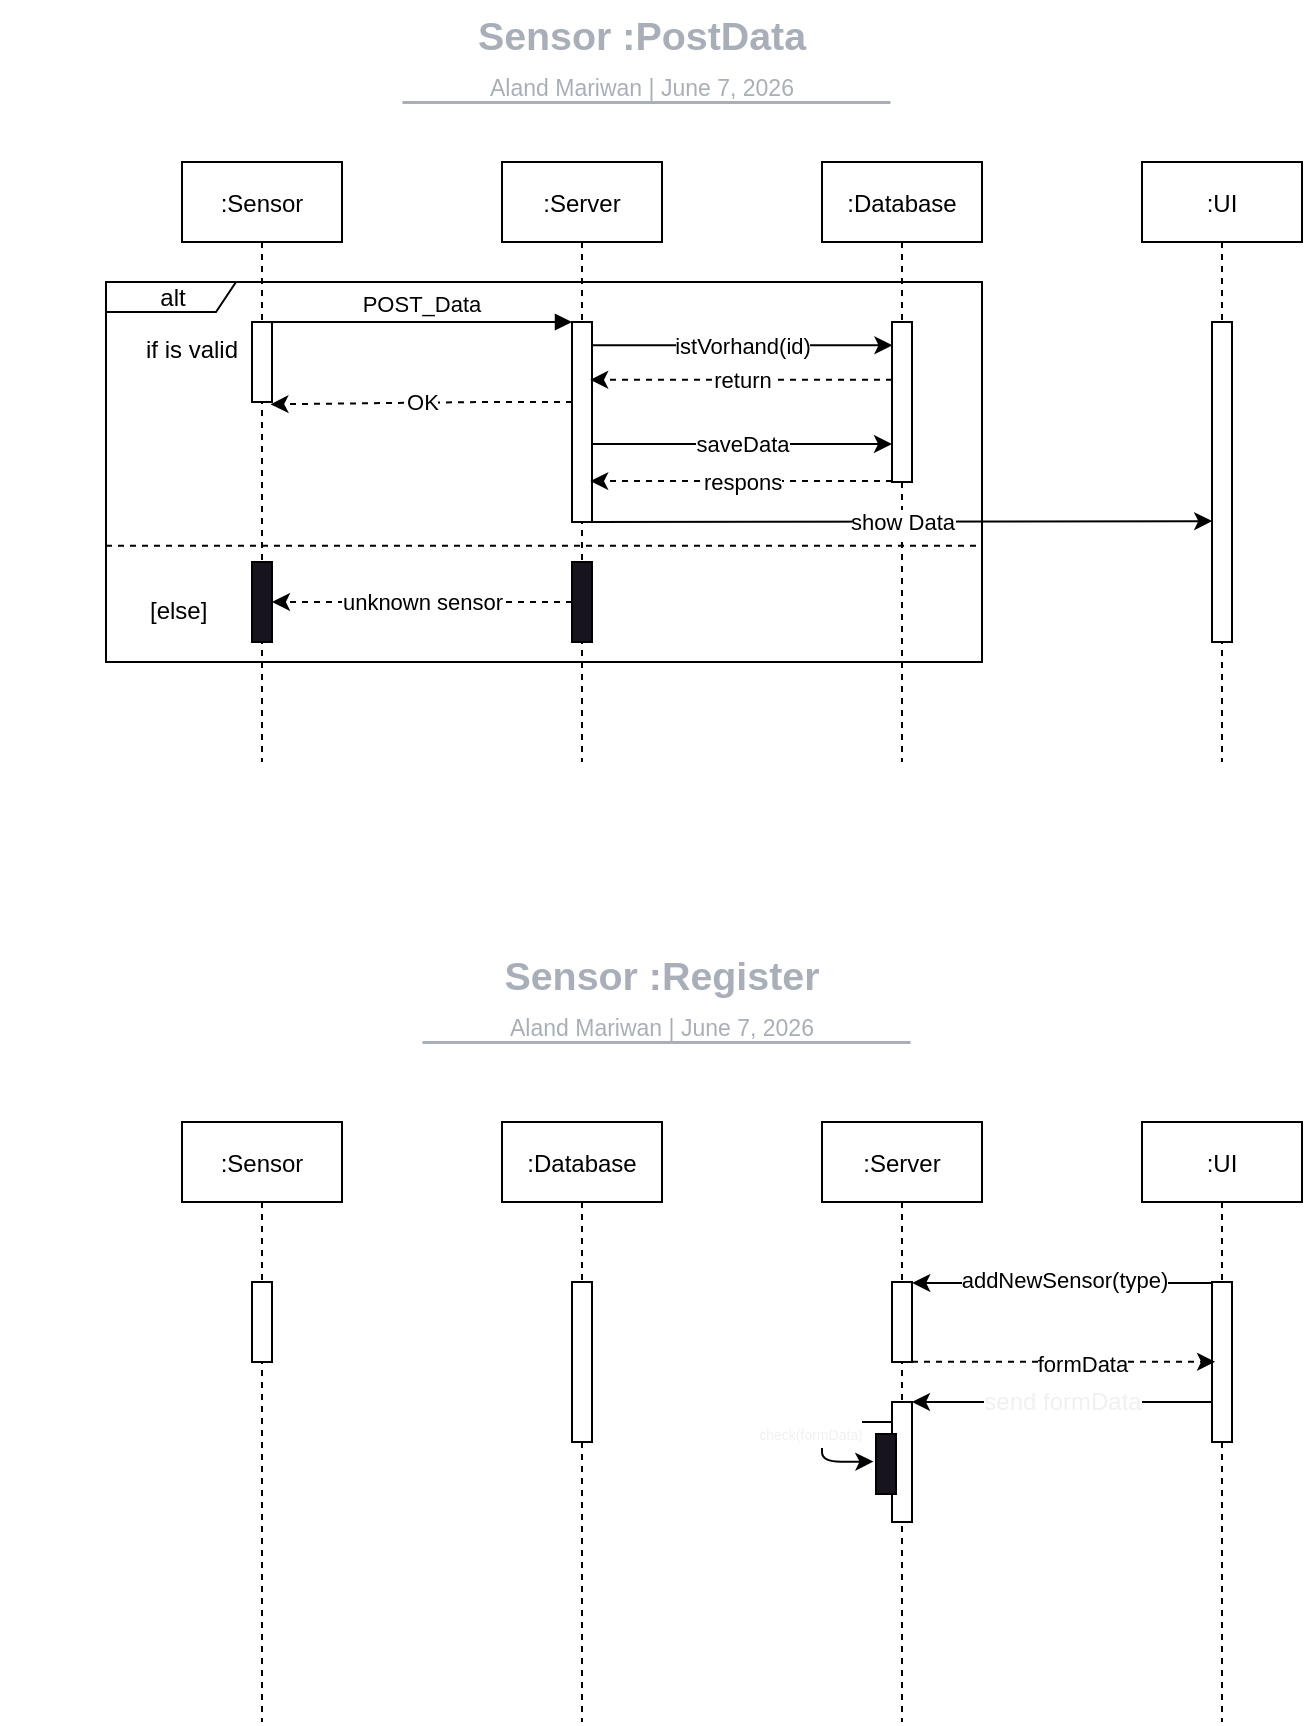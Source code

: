 <mxfile>
    <diagram id="kgpKYQtTHZ0yAKxKKP6v" name="Page-1">
        <mxGraphModel dx="593" dy="455" grid="1" gridSize="10" guides="1" tooltips="1" connect="1" arrows="1" fold="1" page="1" pageScale="1" pageWidth="850" pageHeight="1100" math="1" shadow="0">
            <root>
                <mxCell id="0"/>
                <mxCell id="1" parent="0"/>
                <mxCell id="3nuBFxr9cyL0pnOWT2aG-1" value=":Sensor" style="shape=umlLifeline;perimeter=lifelinePerimeter;container=1;collapsible=0;recursiveResize=0;rounded=0;shadow=0;strokeWidth=1;" parent="1" vertex="1">
                    <mxGeometry x="160" y="80" width="80" height="300" as="geometry"/>
                </mxCell>
                <mxCell id="3nuBFxr9cyL0pnOWT2aG-2" value="" style="points=[];perimeter=orthogonalPerimeter;rounded=0;shadow=0;strokeWidth=1;" parent="3nuBFxr9cyL0pnOWT2aG-1" vertex="1">
                    <mxGeometry x="35" y="80" width="10" height="40" as="geometry"/>
                </mxCell>
                <mxCell id="33" value="" style="points=[];perimeter=orthogonalPerimeter;rounded=0;shadow=0;strokeWidth=1;fillColor=rgb(24, 20, 29);" parent="3nuBFxr9cyL0pnOWT2aG-1" vertex="1">
                    <mxGeometry x="35" y="200" width="10" height="40" as="geometry"/>
                </mxCell>
                <mxCell id="3nuBFxr9cyL0pnOWT2aG-5" value=":Server" style="shape=umlLifeline;perimeter=lifelinePerimeter;container=1;collapsible=0;recursiveResize=0;rounded=0;shadow=0;strokeWidth=1;" parent="1" vertex="1">
                    <mxGeometry x="320" y="80" width="80" height="300" as="geometry"/>
                </mxCell>
                <mxCell id="36" style="edgeStyle=none;html=1;dashed=1;" parent="3nuBFxr9cyL0pnOWT2aG-5" source="3nuBFxr9cyL0pnOWT2aG-6" target="3nuBFxr9cyL0pnOWT2aG-5" edge="1">
                    <mxGeometry relative="1" as="geometry"/>
                </mxCell>
                <mxCell id="3nuBFxr9cyL0pnOWT2aG-6" value="" style="points=[];perimeter=orthogonalPerimeter;rounded=0;shadow=0;strokeWidth=1;" parent="3nuBFxr9cyL0pnOWT2aG-5" vertex="1">
                    <mxGeometry x="35" y="80" width="10" height="100" as="geometry"/>
                </mxCell>
                <mxCell id="31" value="" style="points=[];perimeter=orthogonalPerimeter;rounded=0;shadow=0;strokeWidth=1;fillColor=rgb(24, 20, 29);" parent="3nuBFxr9cyL0pnOWT2aG-5" vertex="1">
                    <mxGeometry x="35" y="200" width="10" height="40" as="geometry"/>
                </mxCell>
                <mxCell id="3nuBFxr9cyL0pnOWT2aG-8" value="POST_Data" style="verticalAlign=bottom;endArrow=block;entryX=0;entryY=0;shadow=0;strokeWidth=1;" parent="1" source="3nuBFxr9cyL0pnOWT2aG-2" target="3nuBFxr9cyL0pnOWT2aG-6" edge="1">
                    <mxGeometry x="0.002" relative="1" as="geometry">
                        <mxPoint x="275" y="160" as="sourcePoint"/>
                        <mxPoint as="offset"/>
                        <Array as="points">
                            <mxPoint x="220" y="160"/>
                        </Array>
                    </mxGeometry>
                </mxCell>
                <mxCell id="2" value=":Database" style="shape=umlLifeline;perimeter=lifelinePerimeter;container=1;collapsible=0;recursiveResize=0;rounded=0;shadow=0;strokeWidth=1;" parent="1" vertex="1">
                    <mxGeometry x="480" y="80" width="80" height="300" as="geometry"/>
                </mxCell>
                <mxCell id="3" value="" style="points=[];perimeter=orthogonalPerimeter;rounded=0;shadow=0;strokeWidth=1;" parent="2" vertex="1">
                    <mxGeometry x="35" y="80" width="10" height="80" as="geometry"/>
                </mxCell>
                <mxCell id="17" value=":UI" style="shape=umlLifeline;perimeter=lifelinePerimeter;container=1;collapsible=0;recursiveResize=0;rounded=0;shadow=0;strokeWidth=1;" parent="1" vertex="1">
                    <mxGeometry x="640" y="80" width="80" height="300" as="geometry"/>
                </mxCell>
                <mxCell id="18" value="" style="points=[];perimeter=orthogonalPerimeter;rounded=0;shadow=0;strokeWidth=1;" parent="17" vertex="1">
                    <mxGeometry x="35" y="80" width="10" height="160" as="geometry"/>
                </mxCell>
                <mxCell id="21" value="istVorhand(id)" style="edgeStyle=none;html=1;entryX=0.021;entryY=0.253;entryDx=0;entryDy=0;entryPerimeter=0;" parent="1" edge="1">
                    <mxGeometry relative="1" as="geometry">
                        <mxPoint x="365" y="171.65" as="sourcePoint"/>
                        <mxPoint x="515.21" y="171.65" as="targetPoint"/>
                    </mxGeometry>
                </mxCell>
                <mxCell id="22" value="return" style="edgeStyle=none;html=1;dashed=1;entryX=0.908;entryY=0.332;entryDx=0;entryDy=0;entryPerimeter=0;" parent="1" edge="1">
                    <mxGeometry relative="1" as="geometry">
                        <mxPoint x="515" y="188.92" as="sourcePoint"/>
                        <mxPoint x="364.08" y="188.92" as="targetPoint"/>
                    </mxGeometry>
                </mxCell>
                <mxCell id="26" value="alt" style="shape=umlFrame;tabWidth=110;tabHeight=30;tabPosition=left;html=1;boundedLbl=1;labelInHeader=1;width=65;height=15;" parent="1" vertex="1">
                    <mxGeometry x="122" y="140" width="438" height="190" as="geometry"/>
                </mxCell>
                <mxCell id="27" value="if is valid" style="text" parent="26" vertex="1">
                    <mxGeometry width="100" height="20" relative="1" as="geometry">
                        <mxPoint x="18" y="20" as="offset"/>
                    </mxGeometry>
                </mxCell>
                <mxCell id="28" value="[else]" style="line;strokeWidth=1;dashed=1;labelPosition=center;verticalLabelPosition=bottom;align=left;verticalAlign=top;spacingLeft=20;spacingTop=15;" parent="26" vertex="1">
                    <mxGeometry y="128.014" width="438.0" height="7.6" as="geometry"/>
                </mxCell>
                <mxCell id="30" value="OK" style="edgeStyle=none;html=1;dashed=1;entryX=0.919;entryY=1.029;entryDx=0;entryDy=0;entryPerimeter=0;" parent="1" source="3nuBFxr9cyL0pnOWT2aG-6" target="3nuBFxr9cyL0pnOWT2aG-2" edge="1">
                    <mxGeometry relative="1" as="geometry">
                        <Array as="points">
                            <mxPoint x="310" y="200"/>
                        </Array>
                    </mxGeometry>
                </mxCell>
                <mxCell id="35" value="unknown sensor" style="edgeStyle=none;html=1;dashed=1;" parent="1" source="31" target="33" edge="1">
                    <mxGeometry relative="1" as="geometry"/>
                </mxCell>
                <mxCell id="37" value="show Data" style="edgeStyle=none;html=1;entryX=0.009;entryY=0.366;entryDx=0;entryDy=0;entryPerimeter=0;" parent="1" edge="1">
                    <mxGeometry relative="1" as="geometry">
                        <mxPoint x="365" y="260" as="sourcePoint"/>
                        <mxPoint x="675.09" y="259.56" as="targetPoint"/>
                    </mxGeometry>
                </mxCell>
                <mxCell id="39" value="saveData" style="edgeStyle=none;html=1;" parent="1" edge="1">
                    <mxGeometry relative="1" as="geometry">
                        <mxPoint x="365" y="221" as="sourcePoint"/>
                        <mxPoint x="515" y="221" as="targetPoint"/>
                    </mxGeometry>
                </mxCell>
                <mxCell id="40" value="respons" style="edgeStyle=none;html=1;entryX=0.908;entryY=0.626;entryDx=0;entryDy=0;entryPerimeter=0;dashed=1;" parent="1" edge="1">
                    <mxGeometry relative="1" as="geometry">
                        <mxPoint x="515" y="239.56" as="sourcePoint"/>
                        <mxPoint x="364.08" y="239.56" as="targetPoint"/>
                    </mxGeometry>
                </mxCell>
                <mxCell id="41" value="" style="group;dropTarget=0;pointerEvents=0;" parent="1" vertex="1">
                    <mxGeometry x="70" width="640" height="45" as="geometry"/>
                </mxCell>
                <UserObject label="Sensor :PostData" lucidchartObjectId="xs.zbXxAc2O0" id="42">
                    <mxCell style="points=[[0.318,0.967,0],[0.693,0.967,0]];html=1;overflow=block;blockSpacing=1;whiteSpace=wrap;fontSize=19.7;fontColor=#a9afb8;fontStyle=1;align=center;spacingLeft=7;spacingRight=7;spacingTop=2;spacing=3;strokeOpacity=0;fillOpacity=0;rounded=1;absoluteArcSize=1;arcSize=12;fillColor=#ffffff;strokeWidth=1.5;" parent="41" vertex="1">
                        <mxGeometry width="640" height="31" as="geometry"/>
                    </mxCell>
                </UserObject>
                <UserObject label="Aland Mariwan  |  %date{mmmm d, yyyy}%" placeholders="1" lucidchartObjectId="xs.z2XKQA_yW" id="43">
                    <mxCell style="html=1;overflow=block;blockSpacing=1;whiteSpace=wrap;fontSize=11.5;fontColor=#a9afb8;align=center;spacingLeft=7;spacingRight=7;spacingTop=2;spacing=3;strokeOpacity=0;fillOpacity=0;rounded=1;absoluteArcSize=1;arcSize=12;fillColor=#ffffff;strokeWidth=1.5;" parent="41" vertex="1">
                        <mxGeometry y="31" width="640" height="14" as="geometry"/>
                    </mxCell>
                </UserObject>
                <UserObject label="" lucidchartObjectId="xs.zP2.pqnG-" id="44">
                    <mxCell style="html=1;jettySize=18;whiteSpace=wrap;fontSize=13;fontFamily=Helvetica;strokeColor=#a9afb8;strokeOpacity=100;strokeWidth=1.5;rounded=0;startArrow=none;endArrow=none;" parent="41" edge="1">
                        <mxGeometry width="100" height="100" relative="1" as="geometry">
                            <Array as="points">
                                <mxPoint x="203" y="50" generated="1"/>
                                <mxPoint x="444" y="50" generated="1"/>
                            </Array>
                            <mxPoint x="200" y="50" as="sourcePoint"/>
                            <mxPoint x="444" y="50" as="targetPoint"/>
                        </mxGeometry>
                    </mxCell>
                </UserObject>
                <mxCell id="45" value=":Sensor" style="shape=umlLifeline;perimeter=lifelinePerimeter;container=1;collapsible=0;recursiveResize=0;rounded=0;shadow=0;strokeWidth=1;" vertex="1" parent="1">
                    <mxGeometry x="160" y="560" width="80" height="300" as="geometry"/>
                </mxCell>
                <mxCell id="46" value="" style="points=[];perimeter=orthogonalPerimeter;rounded=0;shadow=0;strokeWidth=1;" vertex="1" parent="45">
                    <mxGeometry x="35" y="80" width="10" height="40" as="geometry"/>
                </mxCell>
                <mxCell id="48" value=":Server" style="shape=umlLifeline;perimeter=lifelinePerimeter;container=1;collapsible=0;recursiveResize=0;rounded=0;shadow=0;strokeWidth=1;" vertex="1" parent="1">
                    <mxGeometry x="480" y="560" width="80" height="300" as="geometry"/>
                </mxCell>
                <mxCell id="49" style="edgeStyle=none;html=1;dashed=1;" edge="1" parent="48" source="50" target="48">
                    <mxGeometry relative="1" as="geometry"/>
                </mxCell>
                <mxCell id="50" value="" style="points=[];perimeter=orthogonalPerimeter;rounded=0;shadow=0;strokeWidth=1;" vertex="1" parent="48">
                    <mxGeometry x="35" y="80" width="10" height="40" as="geometry"/>
                </mxCell>
                <mxCell id="104" style="edgeStyle=none;html=1;fontFamily=Helvetica;fontSize=12;fontColor=rgb(240, 240, 240);" edge="1" parent="48" source="99" target="48">
                    <mxGeometry relative="1" as="geometry"/>
                </mxCell>
                <mxCell id="99" value="" style="points=[];perimeter=orthogonalPerimeter;rounded=0;shadow=0;strokeWidth=1;" vertex="1" parent="48">
                    <mxGeometry x="35" y="140" width="10" height="60" as="geometry"/>
                </mxCell>
                <mxCell id="102" value="" style="points=[];perimeter=orthogonalPerimeter;rounded=0;shadow=0;strokeWidth=1;fillColor=rgb(24, 20, 29);" vertex="1" parent="48">
                    <mxGeometry x="27" y="156" width="10" height="30" as="geometry"/>
                </mxCell>
                <mxCell id="105" value="&lt;font style=&quot;font-size: 7px;&quot;&gt;check(formData)&lt;/font&gt;" style="edgeStyle=none;html=1;fontFamily=Helvetica;fontSize=12;fontColor=rgb(240, 240, 240);entryX=-0.132;entryY=0.459;entryDx=0;entryDy=0;entryPerimeter=0;" edge="1" parent="48" source="99" target="102">
                    <mxGeometry x="-0.017" y="14" relative="1" as="geometry">
                        <mxPoint x="-10" y="150" as="targetPoint"/>
                        <Array as="points">
                            <mxPoint y="150"/>
                            <mxPoint y="170"/>
                        </Array>
                        <mxPoint x="-20" as="offset"/>
                    </mxGeometry>
                </mxCell>
                <mxCell id="53" value=":Database" style="shape=umlLifeline;perimeter=lifelinePerimeter;container=1;collapsible=0;recursiveResize=0;rounded=0;shadow=0;strokeWidth=1;" vertex="1" parent="1">
                    <mxGeometry x="320" y="560" width="80" height="300" as="geometry"/>
                </mxCell>
                <mxCell id="54" value="" style="points=[];perimeter=orthogonalPerimeter;rounded=0;shadow=0;strokeWidth=1;" vertex="1" parent="53">
                    <mxGeometry x="35" y="80" width="10" height="80" as="geometry"/>
                </mxCell>
                <mxCell id="55" value=":UI" style="shape=umlLifeline;perimeter=lifelinePerimeter;container=1;collapsible=0;recursiveResize=0;rounded=0;shadow=0;strokeWidth=1;" vertex="1" parent="1">
                    <mxGeometry x="640" y="560" width="80" height="300" as="geometry"/>
                </mxCell>
                <mxCell id="75" style="edgeStyle=none;html=1;dashed=1;" edge="1" parent="55" source="56" target="55">
                    <mxGeometry relative="1" as="geometry"/>
                </mxCell>
                <mxCell id="76" style="edgeStyle=none;html=1;dashed=1;" edge="1" parent="55" source="56" target="55">
                    <mxGeometry relative="1" as="geometry"/>
                </mxCell>
                <mxCell id="100" style="edgeStyle=none;html=1;fontFamily=Helvetica;fontSize=12;fontColor=rgb(240, 240, 240);" edge="1" parent="55" source="56" target="55">
                    <mxGeometry relative="1" as="geometry"/>
                </mxCell>
                <mxCell id="56" value="" style="points=[];perimeter=orthogonalPerimeter;rounded=0;shadow=0;strokeWidth=1;" vertex="1" parent="55">
                    <mxGeometry x="35" y="80" width="10" height="80" as="geometry"/>
                </mxCell>
                <mxCell id="67" value="" style="group;dropTarget=0;pointerEvents=0;" vertex="1" parent="1">
                    <mxGeometry x="80" y="470" width="640" height="45" as="geometry"/>
                </mxCell>
                <UserObject label="Sensor :Register" lucidchartObjectId="xs.zbXxAc2O0" id="68">
                    <mxCell style="points=[[0.318,0.967,0],[0.693,0.967,0]];html=1;overflow=block;blockSpacing=1;whiteSpace=wrap;fontSize=19.7;fontColor=#a9afb8;fontStyle=1;align=center;spacingLeft=7;spacingRight=7;spacingTop=2;spacing=3;strokeOpacity=0;fillOpacity=0;rounded=1;absoluteArcSize=1;arcSize=12;fillColor=#ffffff;strokeWidth=1.5;" vertex="1" parent="67">
                        <mxGeometry width="640" height="31" as="geometry"/>
                    </mxCell>
                </UserObject>
                <UserObject label="Aland Mariwan  |  %date{mmmm d, yyyy}%" placeholders="1" lucidchartObjectId="xs.z2XKQA_yW" id="69">
                    <mxCell style="html=1;overflow=block;blockSpacing=1;whiteSpace=wrap;fontSize=11.5;fontColor=#a9afb8;align=center;spacingLeft=7;spacingRight=7;spacingTop=2;spacing=3;strokeOpacity=0;fillOpacity=0;rounded=1;absoluteArcSize=1;arcSize=12;fillColor=#ffffff;strokeWidth=1.5;" vertex="1" parent="67">
                        <mxGeometry y="31" width="640" height="14" as="geometry"/>
                    </mxCell>
                </UserObject>
                <UserObject label="" lucidchartObjectId="xs.zP2.pqnG-" id="70">
                    <mxCell style="html=1;jettySize=18;whiteSpace=wrap;fontSize=13;fontFamily=Helvetica;strokeColor=#a9afb8;strokeOpacity=100;strokeWidth=1.5;rounded=0;startArrow=none;endArrow=none;" edge="1" parent="67">
                        <mxGeometry width="100" height="100" relative="1" as="geometry">
                            <Array as="points">
                                <mxPoint x="203" y="50" generated="1"/>
                                <mxPoint x="444" y="50" generated="1"/>
                            </Array>
                            <mxPoint x="200" y="50" as="sourcePoint"/>
                            <mxPoint x="444" y="50" as="targetPoint"/>
                        </mxGeometry>
                    </mxCell>
                </UserObject>
                <mxCell id="71" style="edgeStyle=none;html=1;entryX=1.011;entryY=0.012;entryDx=0;entryDy=0;entryPerimeter=0;" edge="1" parent="1" source="56" target="50">
                    <mxGeometry relative="1" as="geometry"/>
                </mxCell>
                <mxCell id="72" value="addNewSensor(type)" style="edgeLabel;html=1;align=center;verticalAlign=middle;resizable=0;points=[];" vertex="1" connectable="0" parent="71">
                    <mxGeometry x="0.119" y="-2" relative="1" as="geometry">
                        <mxPoint x="10" as="offset"/>
                    </mxGeometry>
                </mxCell>
                <mxCell id="73" style="edgeStyle=none;html=1;entryX=0.154;entryY=0.122;entryDx=0;entryDy=0;entryPerimeter=0;dashed=1;" edge="1" parent="1">
                    <mxGeometry relative="1" as="geometry">
                        <mxPoint x="525" y="679.88" as="sourcePoint"/>
                        <mxPoint x="676.54" y="679.88" as="targetPoint"/>
                    </mxGeometry>
                </mxCell>
                <mxCell id="74" value="formData" style="edgeLabel;html=1;align=center;verticalAlign=middle;resizable=0;points=[];" vertex="1" connectable="0" parent="73">
                    <mxGeometry x="0.124" y="-1" relative="1" as="geometry">
                        <mxPoint as="offset"/>
                    </mxGeometry>
                </mxCell>
                <mxCell id="101" value="send formData" style="edgeStyle=none;html=1;fontFamily=Helvetica;fontSize=12;fontColor=rgb(240, 240, 240);" edge="1" parent="1" source="56" target="99">
                    <mxGeometry relative="1" as="geometry"/>
                </mxCell>
            </root>
        </mxGraphModel>
    </diagram>
</mxfile>
